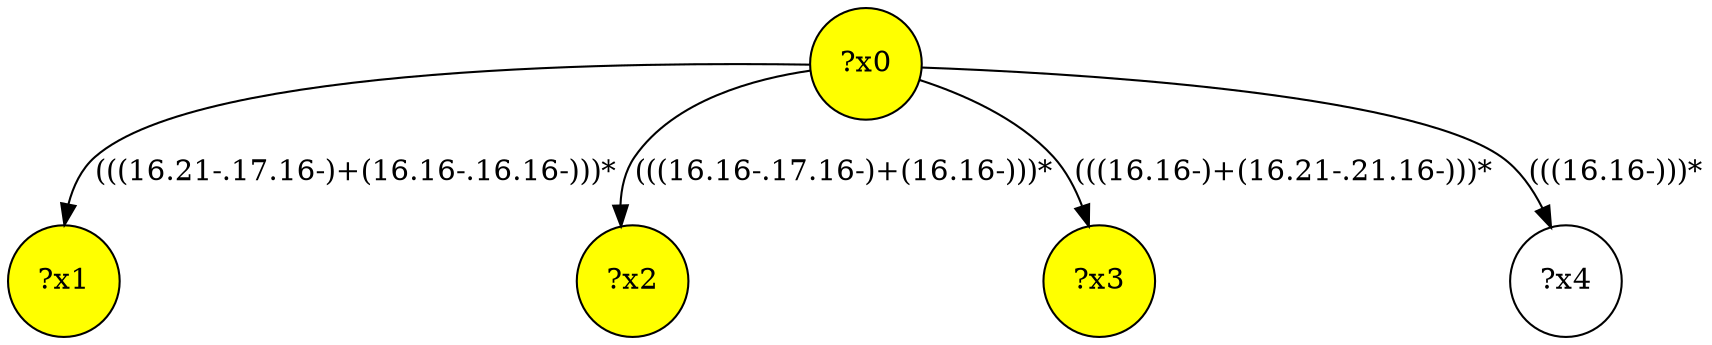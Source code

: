 digraph g {
	x0 [fillcolor="yellow", style="filled," shape=circle, label="?x0"];
	x1 [fillcolor="yellow", style="filled," shape=circle, label="?x1"];
	x2 [fillcolor="yellow", style="filled," shape=circle, label="?x2"];
	x3 [fillcolor="yellow", style="filled," shape=circle, label="?x3"];
	x0 -> x1 [label="(((16.21-.17.16-)+(16.16-.16.16-)))*"];
	x0 -> x2 [label="(((16.16-.17.16-)+(16.16-)))*"];
	x0 -> x3 [label="(((16.16-)+(16.21-.21.16-)))*"];
	x4 [shape=circle, label="?x4"];
	x0 -> x4 [label="(((16.16-)))*"];
}
